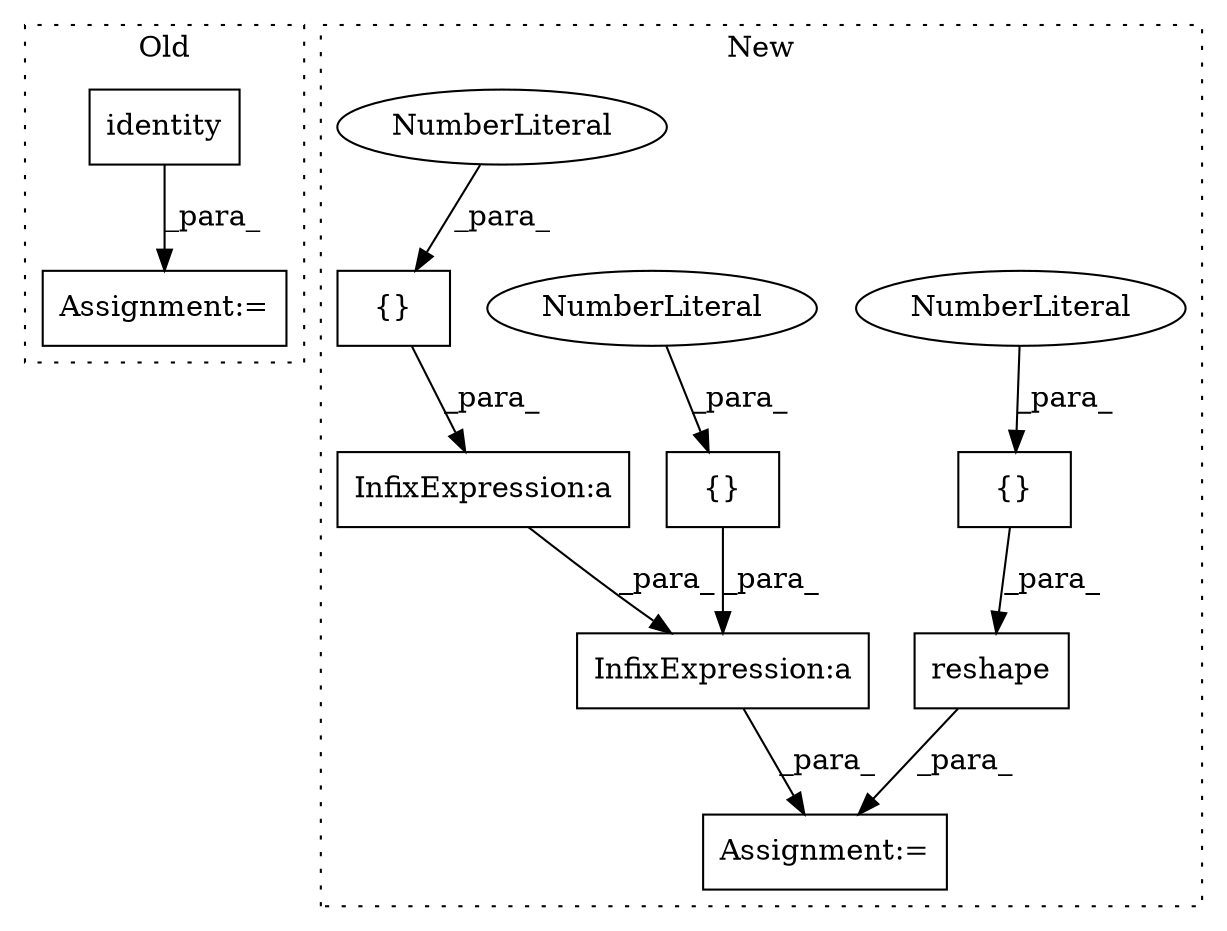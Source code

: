 digraph G {
subgraph cluster0 {
1 [label="identity" a="32" s="14875,14885" l="9,1" shape="box"];
3 [label="Assignment:=" a="7" s="14863" l="1" shape="box"];
label = "Old";
style="dotted";
}
subgraph cluster1 {
2 [label="reshape" a="32" s="15327,15365" l="8,1" shape="box"];
4 [label="Assignment:=" a="7" s="15535" l="1" shape="box"];
5 [label="InfixExpression:a" a="27" s="15492" l="3" shape="box"];
6 [label="InfixExpression:a" a="27" s="15502" l="3" shape="box"];
7 [label="{}" a="4" s="15346,15364" l="1,1" shape="box"];
8 [label="NumberLiteral" a="34" s="15349" l="1" shape="ellipse"];
9 [label="{}" a="4" s="15514,15516" l="1,1" shape="box"];
10 [label="NumberLiteral" a="34" s="15515" l="1" shape="ellipse"];
11 [label="{}" a="4" s="15489,15491" l="1,1" shape="box"];
12 [label="NumberLiteral" a="34" s="15490" l="1" shape="ellipse"];
label = "New";
style="dotted";
}
1 -> 3 [label="_para_"];
2 -> 4 [label="_para_"];
5 -> 6 [label="_para_"];
6 -> 4 [label="_para_"];
7 -> 2 [label="_para_"];
8 -> 7 [label="_para_"];
9 -> 6 [label="_para_"];
10 -> 9 [label="_para_"];
11 -> 5 [label="_para_"];
12 -> 11 [label="_para_"];
}